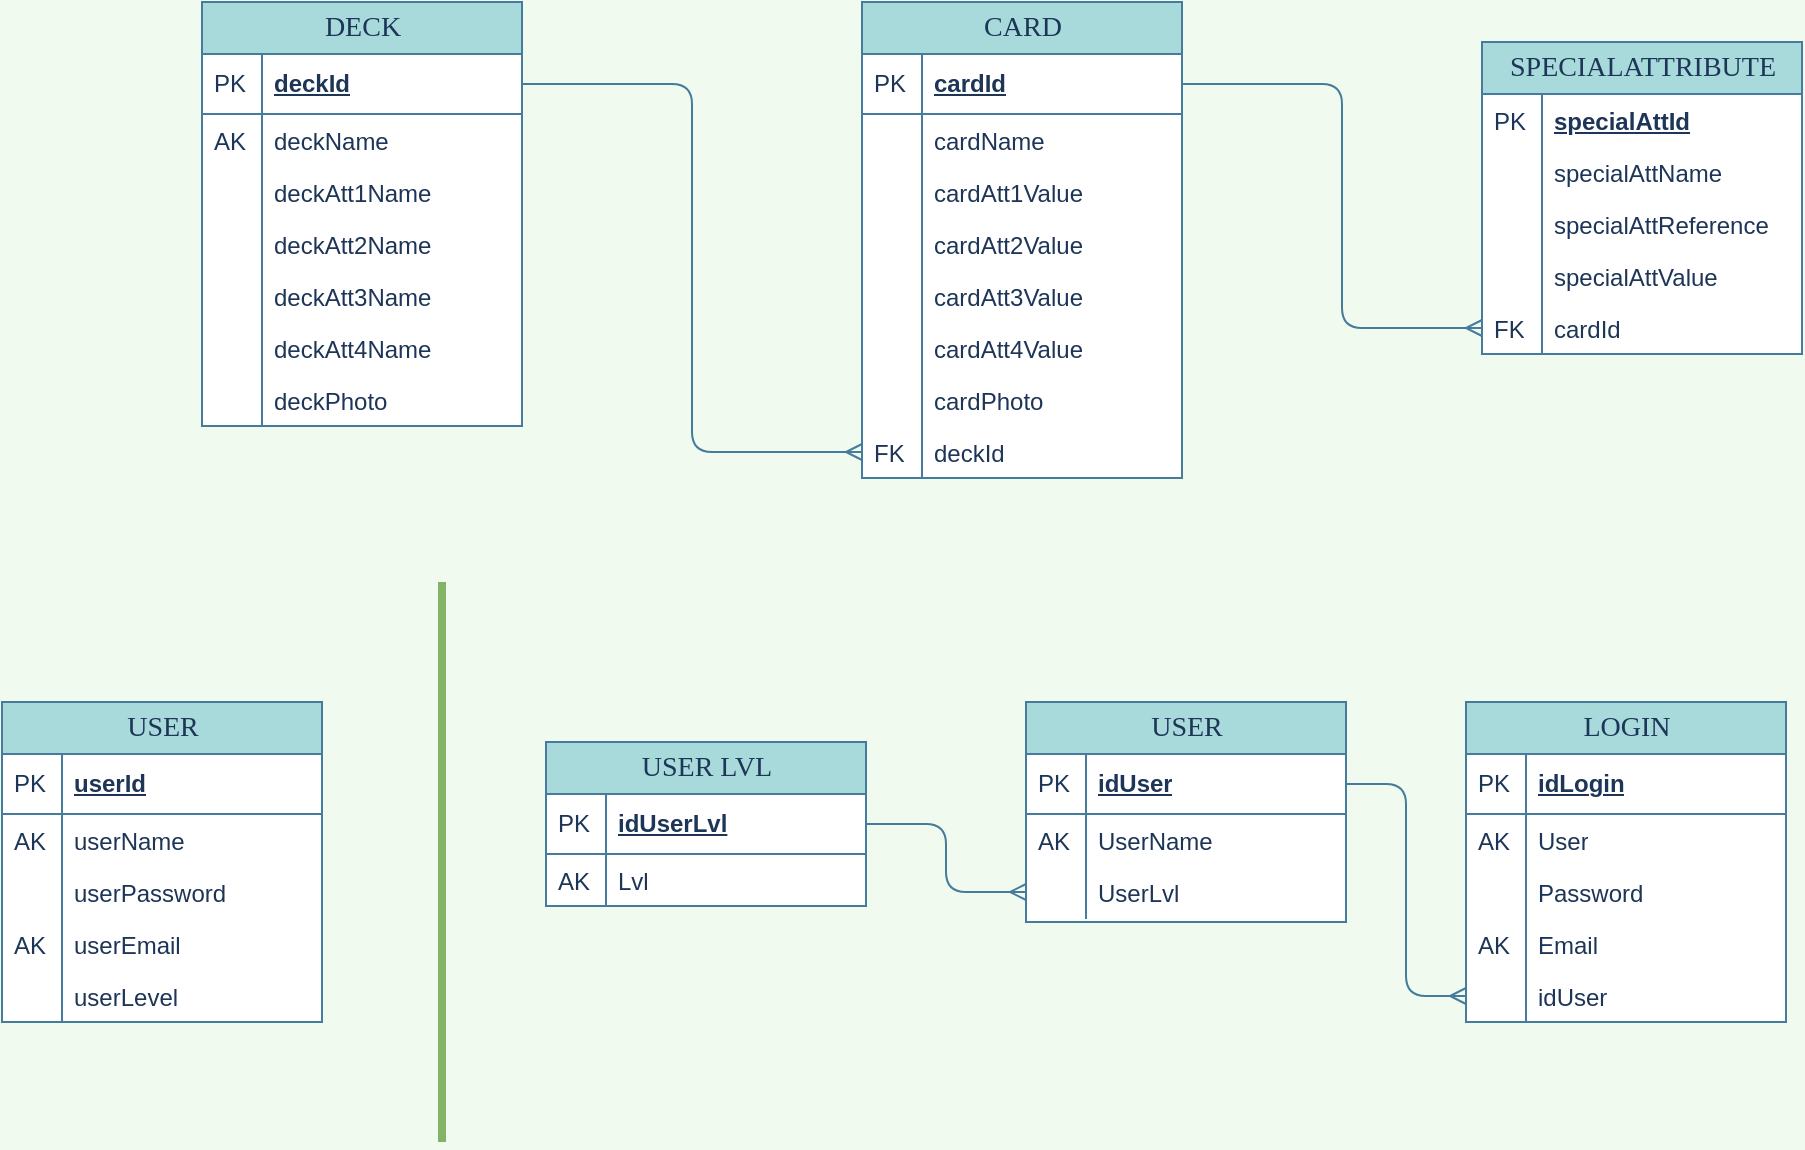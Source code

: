 <mxfile version="13.8.0" type="device"><diagram name="Page-1" id="e56a1550-8fbb-45ad-956c-1786394a9013"><mxGraphModel dx="868" dy="482" grid="1" gridSize="10" guides="1" tooltips="1" connect="1" arrows="1" fold="1" page="1" pageScale="1" pageWidth="1100" pageHeight="850" background="#F1FAEE" math="0" shadow="0"><root><mxCell id="0"/><mxCell id="1" parent="0"/><mxCell id="hLuIULmRU2_IyHZwbH_V-103" style="edgeStyle=orthogonalEdgeStyle;curved=0;rounded=1;sketch=0;orthogonalLoop=1;jettySize=auto;html=1;entryX=1;entryY=0.5;entryDx=0;entryDy=0;strokeColor=#457B9D;fillColor=#A8DADC;fontColor=#1D3557;endArrow=none;endFill=0;startArrow=ERmany;startFill=0;exitX=0;exitY=0.5;exitDx=0;exitDy=0;" parent="1" source="N1fdHlQTu78c_L8EYSiA-24" target="hLuIULmRU2_IyHZwbH_V-60" edge="1"><mxGeometry relative="1" as="geometry"><Array as="points"><mxPoint x="710" y="353"/><mxPoint x="710" y="231"/></Array><mxPoint x="730" y="350" as="sourcePoint"/></mxGeometry></mxCell><mxCell id="hLuIULmRU2_IyHZwbH_V-106" style="edgeStyle=orthogonalEdgeStyle;curved=0;rounded=1;sketch=0;orthogonalLoop=1;jettySize=auto;html=1;exitX=1;exitY=0.5;exitDx=0;exitDy=0;entryX=0;entryY=0.5;entryDx=0;entryDy=0;strokeColor=#457B9D;fillColor=#A8DADC;fontColor=#1D3557;endArrow=ERmany;endFill=0;" parent="1" source="hLuIULmRU2_IyHZwbH_V-30" target="N1fdHlQTu78c_L8EYSiA-22" edge="1"><mxGeometry relative="1" as="geometry"/></mxCell><mxCell id="hLuIULmRU2_IyHZwbH_V-29" value="DECK" style="swimlane;html=1;fontStyle=0;childLayout=stackLayout;horizontal=1;startSize=26;fillColor=#A8DADC;horizontalStack=0;resizeParent=1;resizeLast=0;collapsible=1;marginBottom=0;swimlaneFillColor=#ffffff;align=center;rounded=0;shadow=0;comic=0;labelBackgroundColor=none;strokeWidth=1;fontFamily=Verdana;fontSize=14;strokeColor=#457B9D;fontColor=#1D3557;" parent="1" vertex="1"><mxGeometry x="140" y="190" width="160" height="212" as="geometry"/></mxCell><mxCell id="hLuIULmRU2_IyHZwbH_V-30" value="deckId" style="shape=partialRectangle;top=0;left=0;right=0;bottom=1;html=1;align=left;verticalAlign=middle;fillColor=none;spacingLeft=34;spacingRight=4;whiteSpace=wrap;overflow=hidden;rotatable=0;points=[[0,0.5],[1,0.5]];portConstraint=eastwest;dropTarget=0;fontStyle=5;strokeColor=#457B9D;fontColor=#1D3557;" parent="hLuIULmRU2_IyHZwbH_V-29" vertex="1"><mxGeometry y="26" width="160" height="30" as="geometry"/></mxCell><mxCell id="hLuIULmRU2_IyHZwbH_V-31" value="PK" style="shape=partialRectangle;top=0;left=0;bottom=0;html=1;fillColor=none;align=left;verticalAlign=middle;spacingLeft=4;spacingRight=4;whiteSpace=wrap;overflow=hidden;rotatable=0;points=[];portConstraint=eastwest;part=1;strokeColor=#457B9D;fontColor=#1D3557;" parent="hLuIULmRU2_IyHZwbH_V-30" vertex="1" connectable="0"><mxGeometry width="30" height="30" as="geometry"/></mxCell><mxCell id="hLuIULmRU2_IyHZwbH_V-32" value="deckName" style="shape=partialRectangle;top=0;left=0;right=0;bottom=0;html=1;align=left;verticalAlign=top;fillColor=none;spacingLeft=34;spacingRight=4;whiteSpace=wrap;overflow=hidden;rotatable=0;points=[[0,0.5],[1,0.5]];portConstraint=eastwest;dropTarget=0;strokeColor=#457B9D;fontColor=#1D3557;" parent="hLuIULmRU2_IyHZwbH_V-29" vertex="1"><mxGeometry y="56" width="160" height="26" as="geometry"/></mxCell><mxCell id="hLuIULmRU2_IyHZwbH_V-33" value="AK" style="shape=partialRectangle;top=0;left=0;bottom=0;html=1;fillColor=none;align=left;verticalAlign=top;spacingLeft=4;spacingRight=4;whiteSpace=wrap;overflow=hidden;rotatable=0;points=[];portConstraint=eastwest;part=1;strokeColor=#457B9D;fontColor=#1D3557;" parent="hLuIULmRU2_IyHZwbH_V-32" vertex="1" connectable="0"><mxGeometry width="30" height="26" as="geometry"/></mxCell><mxCell id="hLuIULmRU2_IyHZwbH_V-51" value="deckAtt1Name" style="shape=partialRectangle;top=0;left=0;right=0;bottom=0;html=1;align=left;verticalAlign=top;fillColor=none;spacingLeft=34;spacingRight=4;whiteSpace=wrap;overflow=hidden;rotatable=0;points=[[0,0.5],[1,0.5]];portConstraint=eastwest;dropTarget=0;strokeColor=#457B9D;fontColor=#1D3557;" parent="hLuIULmRU2_IyHZwbH_V-29" vertex="1"><mxGeometry y="82" width="160" height="26" as="geometry"/></mxCell><mxCell id="hLuIULmRU2_IyHZwbH_V-52" value="" style="shape=partialRectangle;top=0;left=0;bottom=0;html=1;fillColor=none;align=left;verticalAlign=top;spacingLeft=4;spacingRight=4;whiteSpace=wrap;overflow=hidden;rotatable=0;points=[];portConstraint=eastwest;part=1;strokeColor=#457B9D;fontColor=#1D3557;" parent="hLuIULmRU2_IyHZwbH_V-51" vertex="1" connectable="0"><mxGeometry width="30" height="26" as="geometry"/></mxCell><mxCell id="hLuIULmRU2_IyHZwbH_V-53" value="deckAtt2Name" style="shape=partialRectangle;top=0;left=0;right=0;bottom=0;html=1;align=left;verticalAlign=top;fillColor=none;spacingLeft=34;spacingRight=4;whiteSpace=wrap;overflow=hidden;rotatable=0;points=[[0,0.5],[1,0.5]];portConstraint=eastwest;dropTarget=0;strokeColor=#457B9D;fontColor=#1D3557;" parent="hLuIULmRU2_IyHZwbH_V-29" vertex="1"><mxGeometry y="108" width="160" height="26" as="geometry"/></mxCell><mxCell id="hLuIULmRU2_IyHZwbH_V-54" value="" style="shape=partialRectangle;top=0;left=0;bottom=0;html=1;fillColor=none;align=left;verticalAlign=top;spacingLeft=4;spacingRight=4;whiteSpace=wrap;overflow=hidden;rotatable=0;points=[];portConstraint=eastwest;part=1;strokeColor=#457B9D;fontColor=#1D3557;" parent="hLuIULmRU2_IyHZwbH_V-53" vertex="1" connectable="0"><mxGeometry width="30" height="26" as="geometry"/></mxCell><mxCell id="hLuIULmRU2_IyHZwbH_V-55" value="deckAtt3Name" style="shape=partialRectangle;top=0;left=0;right=0;bottom=0;html=1;align=left;verticalAlign=top;fillColor=none;spacingLeft=34;spacingRight=4;whiteSpace=wrap;overflow=hidden;rotatable=0;points=[[0,0.5],[1,0.5]];portConstraint=eastwest;dropTarget=0;strokeColor=#457B9D;fontColor=#1D3557;" parent="hLuIULmRU2_IyHZwbH_V-29" vertex="1"><mxGeometry y="134" width="160" height="26" as="geometry"/></mxCell><mxCell id="hLuIULmRU2_IyHZwbH_V-56" value="" style="shape=partialRectangle;top=0;left=0;bottom=0;html=1;fillColor=none;align=left;verticalAlign=top;spacingLeft=4;spacingRight=4;whiteSpace=wrap;overflow=hidden;rotatable=0;points=[];portConstraint=eastwest;part=1;strokeColor=#457B9D;fontColor=#1D3557;" parent="hLuIULmRU2_IyHZwbH_V-55" vertex="1" connectable="0"><mxGeometry width="30" height="26" as="geometry"/></mxCell><mxCell id="hLuIULmRU2_IyHZwbH_V-57" value="deckAtt4Name" style="shape=partialRectangle;top=0;left=0;right=0;bottom=0;html=1;align=left;verticalAlign=top;fillColor=none;spacingLeft=34;spacingRight=4;whiteSpace=wrap;overflow=hidden;rotatable=0;points=[[0,0.5],[1,0.5]];portConstraint=eastwest;dropTarget=0;strokeColor=#457B9D;fontColor=#1D3557;" parent="hLuIULmRU2_IyHZwbH_V-29" vertex="1"><mxGeometry y="160" width="160" height="26" as="geometry"/></mxCell><mxCell id="hLuIULmRU2_IyHZwbH_V-58" value="" style="shape=partialRectangle;top=0;left=0;bottom=0;html=1;fillColor=none;align=left;verticalAlign=top;spacingLeft=4;spacingRight=4;whiteSpace=wrap;overflow=hidden;rotatable=0;points=[];portConstraint=eastwest;part=1;strokeColor=#457B9D;fontColor=#1D3557;" parent="hLuIULmRU2_IyHZwbH_V-57" vertex="1" connectable="0"><mxGeometry width="30" height="26" as="geometry"/></mxCell><mxCell id="N1fdHlQTu78c_L8EYSiA-20" value="deckPhoto" style="shape=partialRectangle;top=0;left=0;right=0;bottom=0;html=1;align=left;verticalAlign=top;fillColor=none;spacingLeft=34;spacingRight=4;whiteSpace=wrap;overflow=hidden;rotatable=0;points=[[0,0.5],[1,0.5]];portConstraint=eastwest;dropTarget=0;strokeColor=#457B9D;fontColor=#1D3557;" vertex="1" parent="hLuIULmRU2_IyHZwbH_V-29"><mxGeometry y="186" width="160" height="26" as="geometry"/></mxCell><mxCell id="N1fdHlQTu78c_L8EYSiA-21" value="" style="shape=partialRectangle;top=0;left=0;bottom=0;html=1;fillColor=none;align=left;verticalAlign=top;spacingLeft=4;spacingRight=4;whiteSpace=wrap;overflow=hidden;rotatable=0;points=[];portConstraint=eastwest;part=1;strokeColor=#457B9D;fontColor=#1D3557;" vertex="1" connectable="0" parent="N1fdHlQTu78c_L8EYSiA-20"><mxGeometry width="30" height="26" as="geometry"/></mxCell><mxCell id="hLuIULmRU2_IyHZwbH_V-59" value="CARD" style="swimlane;html=1;fontStyle=0;childLayout=stackLayout;horizontal=1;startSize=26;fillColor=#A8DADC;horizontalStack=0;resizeParent=1;resizeLast=0;collapsible=1;marginBottom=0;swimlaneFillColor=#ffffff;align=center;rounded=0;shadow=0;comic=0;labelBackgroundColor=none;strokeWidth=1;fontFamily=Verdana;fontSize=14;strokeColor=#457B9D;fontColor=#1D3557;" parent="1" vertex="1"><mxGeometry x="470" y="190" width="160" height="238" as="geometry"/></mxCell><mxCell id="hLuIULmRU2_IyHZwbH_V-60" value="cardId" style="shape=partialRectangle;top=0;left=0;right=0;bottom=1;html=1;align=left;verticalAlign=middle;fillColor=none;spacingLeft=34;spacingRight=4;whiteSpace=wrap;overflow=hidden;rotatable=0;points=[[0,0.5],[1,0.5]];portConstraint=eastwest;dropTarget=0;fontStyle=5;strokeColor=#457B9D;fontColor=#1D3557;" parent="hLuIULmRU2_IyHZwbH_V-59" vertex="1"><mxGeometry y="26" width="160" height="30" as="geometry"/></mxCell><mxCell id="hLuIULmRU2_IyHZwbH_V-61" value="PK" style="shape=partialRectangle;top=0;left=0;bottom=0;html=1;fillColor=none;align=left;verticalAlign=middle;spacingLeft=4;spacingRight=4;whiteSpace=wrap;overflow=hidden;rotatable=0;points=[];portConstraint=eastwest;part=1;strokeColor=#457B9D;fontColor=#1D3557;" parent="hLuIULmRU2_IyHZwbH_V-60" vertex="1" connectable="0"><mxGeometry width="30" height="30" as="geometry"/></mxCell><mxCell id="hLuIULmRU2_IyHZwbH_V-62" value="cardName" style="shape=partialRectangle;top=0;left=0;right=0;bottom=0;html=1;align=left;verticalAlign=top;fillColor=none;spacingLeft=34;spacingRight=4;whiteSpace=wrap;overflow=hidden;rotatable=0;points=[[0,0.5],[1,0.5]];portConstraint=eastwest;dropTarget=0;strokeColor=#457B9D;fontColor=#1D3557;" parent="hLuIULmRU2_IyHZwbH_V-59" vertex="1"><mxGeometry y="56" width="160" height="26" as="geometry"/></mxCell><mxCell id="hLuIULmRU2_IyHZwbH_V-63" value="" style="shape=partialRectangle;top=0;left=0;bottom=0;html=1;fillColor=none;align=left;verticalAlign=top;spacingLeft=4;spacingRight=4;whiteSpace=wrap;overflow=hidden;rotatable=0;points=[];portConstraint=eastwest;part=1;strokeColor=#457B9D;fontColor=#1D3557;" parent="hLuIULmRU2_IyHZwbH_V-62" vertex="1" connectable="0"><mxGeometry width="30" height="26" as="geometry"/></mxCell><mxCell id="hLuIULmRU2_IyHZwbH_V-64" value="cardAtt1Value" style="shape=partialRectangle;top=0;left=0;right=0;bottom=0;html=1;align=left;verticalAlign=top;fillColor=none;spacingLeft=34;spacingRight=4;whiteSpace=wrap;overflow=hidden;rotatable=0;points=[[0,0.5],[1,0.5]];portConstraint=eastwest;dropTarget=0;strokeColor=#457B9D;fontColor=#1D3557;" parent="hLuIULmRU2_IyHZwbH_V-59" vertex="1"><mxGeometry y="82" width="160" height="26" as="geometry"/></mxCell><mxCell id="hLuIULmRU2_IyHZwbH_V-65" value="" style="shape=partialRectangle;top=0;left=0;bottom=0;html=1;fillColor=none;align=left;verticalAlign=top;spacingLeft=4;spacingRight=4;whiteSpace=wrap;overflow=hidden;rotatable=0;points=[];portConstraint=eastwest;part=1;strokeColor=#457B9D;fontColor=#1D3557;" parent="hLuIULmRU2_IyHZwbH_V-64" vertex="1" connectable="0"><mxGeometry width="30" height="26" as="geometry"/></mxCell><mxCell id="hLuIULmRU2_IyHZwbH_V-66" value="cardAtt2Value" style="shape=partialRectangle;top=0;left=0;right=0;bottom=0;html=1;align=left;verticalAlign=top;fillColor=none;spacingLeft=34;spacingRight=4;whiteSpace=wrap;overflow=hidden;rotatable=0;points=[[0,0.5],[1,0.5]];portConstraint=eastwest;dropTarget=0;strokeColor=#457B9D;fontColor=#1D3557;" parent="hLuIULmRU2_IyHZwbH_V-59" vertex="1"><mxGeometry y="108" width="160" height="26" as="geometry"/></mxCell><mxCell id="hLuIULmRU2_IyHZwbH_V-67" value="" style="shape=partialRectangle;top=0;left=0;bottom=0;html=1;fillColor=none;align=left;verticalAlign=top;spacingLeft=4;spacingRight=4;whiteSpace=wrap;overflow=hidden;rotatable=0;points=[];portConstraint=eastwest;part=1;strokeColor=#457B9D;fontColor=#1D3557;" parent="hLuIULmRU2_IyHZwbH_V-66" vertex="1" connectable="0"><mxGeometry width="30" height="26" as="geometry"/></mxCell><mxCell id="hLuIULmRU2_IyHZwbH_V-68" value="cardAtt3Value" style="shape=partialRectangle;top=0;left=0;right=0;bottom=0;html=1;align=left;verticalAlign=top;fillColor=none;spacingLeft=34;spacingRight=4;whiteSpace=wrap;overflow=hidden;rotatable=0;points=[[0,0.5],[1,0.5]];portConstraint=eastwest;dropTarget=0;strokeColor=#457B9D;fontColor=#1D3557;" parent="hLuIULmRU2_IyHZwbH_V-59" vertex="1"><mxGeometry y="134" width="160" height="26" as="geometry"/></mxCell><mxCell id="hLuIULmRU2_IyHZwbH_V-69" value="" style="shape=partialRectangle;top=0;left=0;bottom=0;html=1;fillColor=none;align=left;verticalAlign=top;spacingLeft=4;spacingRight=4;whiteSpace=wrap;overflow=hidden;rotatable=0;points=[];portConstraint=eastwest;part=1;strokeColor=#457B9D;fontColor=#1D3557;" parent="hLuIULmRU2_IyHZwbH_V-68" vertex="1" connectable="0"><mxGeometry width="30" height="26" as="geometry"/></mxCell><mxCell id="hLuIULmRU2_IyHZwbH_V-70" value="cardAtt4Value" style="shape=partialRectangle;top=0;left=0;right=0;bottom=0;html=1;align=left;verticalAlign=top;fillColor=none;spacingLeft=34;spacingRight=4;whiteSpace=wrap;overflow=hidden;rotatable=0;points=[[0,0.5],[1,0.5]];portConstraint=eastwest;dropTarget=0;strokeColor=#457B9D;fontColor=#1D3557;" parent="hLuIULmRU2_IyHZwbH_V-59" vertex="1"><mxGeometry y="160" width="160" height="26" as="geometry"/></mxCell><mxCell id="hLuIULmRU2_IyHZwbH_V-71" value="" style="shape=partialRectangle;top=0;left=0;bottom=0;html=1;fillColor=none;align=left;verticalAlign=top;spacingLeft=4;spacingRight=4;whiteSpace=wrap;overflow=hidden;rotatable=0;points=[];portConstraint=eastwest;part=1;strokeColor=#457B9D;fontColor=#1D3557;" parent="hLuIULmRU2_IyHZwbH_V-70" vertex="1" connectable="0"><mxGeometry width="30" height="26" as="geometry"/></mxCell><mxCell id="hLuIULmRU2_IyHZwbH_V-104" value="cardPhoto" style="shape=partialRectangle;top=0;left=0;right=0;bottom=0;html=1;align=left;verticalAlign=top;fillColor=none;spacingLeft=34;spacingRight=4;whiteSpace=wrap;overflow=hidden;rotatable=0;points=[[0,0.5],[1,0.5]];portConstraint=eastwest;dropTarget=0;strokeColor=#457B9D;fontColor=#1D3557;" parent="hLuIULmRU2_IyHZwbH_V-59" vertex="1"><mxGeometry y="186" width="160" height="26" as="geometry"/></mxCell><mxCell id="hLuIULmRU2_IyHZwbH_V-105" value="" style="shape=partialRectangle;top=0;left=0;bottom=0;html=1;fillColor=none;align=left;verticalAlign=top;spacingLeft=4;spacingRight=4;whiteSpace=wrap;overflow=hidden;rotatable=0;points=[];portConstraint=eastwest;part=1;strokeColor=#457B9D;fontColor=#1D3557;" parent="hLuIULmRU2_IyHZwbH_V-104" vertex="1" connectable="0"><mxGeometry width="30" height="26" as="geometry"/></mxCell><mxCell id="N1fdHlQTu78c_L8EYSiA-22" value="deckId" style="shape=partialRectangle;top=0;left=0;right=0;bottom=0;html=1;align=left;verticalAlign=top;fillColor=none;spacingLeft=34;spacingRight=4;whiteSpace=wrap;overflow=hidden;rotatable=0;points=[[0,0.5],[1,0.5]];portConstraint=eastwest;dropTarget=0;strokeColor=#457B9D;fontColor=#1D3557;" vertex="1" parent="hLuIULmRU2_IyHZwbH_V-59"><mxGeometry y="212" width="160" height="26" as="geometry"/></mxCell><mxCell id="N1fdHlQTu78c_L8EYSiA-23" value="&lt;span&gt;FK&lt;/span&gt;" style="shape=partialRectangle;top=0;left=0;bottom=0;html=1;fillColor=none;align=left;verticalAlign=top;spacingLeft=4;spacingRight=4;whiteSpace=wrap;overflow=hidden;rotatable=0;points=[];portConstraint=eastwest;part=1;strokeColor=#457B9D;fontColor=#1D3557;" vertex="1" connectable="0" parent="N1fdHlQTu78c_L8EYSiA-22"><mxGeometry width="30" height="26" as="geometry"/></mxCell><mxCell id="hLuIULmRU2_IyHZwbH_V-131" style="edgeStyle=orthogonalEdgeStyle;curved=0;rounded=1;sketch=0;orthogonalLoop=1;jettySize=auto;html=1;entryX=0;entryY=0.5;entryDx=0;entryDy=0;endArrow=ERmany;endFill=0;strokeColor=#457B9D;fillColor=#A8DADC;fontColor=#1D3557;" parent="1" source="hLuIULmRU2_IyHZwbH_V-121" target="hLuIULmRU2_IyHZwbH_V-25" edge="1"><mxGeometry relative="1" as="geometry"/></mxCell><mxCell id="hLuIULmRU2_IyHZwbH_V-143" style="edgeStyle=orthogonalEdgeStyle;curved=0;rounded=1;sketch=0;orthogonalLoop=1;jettySize=auto;html=1;exitX=1;exitY=0.5;exitDx=0;exitDy=0;endArrow=ERmany;endFill=0;strokeColor=#457B9D;fillColor=#A8DADC;fontColor=#1D3557;" parent="1" source="2e49270ec7c68f3f-81" target="hLuIULmRU2_IyHZwbH_V-141" edge="1"><mxGeometry relative="1" as="geometry"/></mxCell><mxCell id="hLuIULmRU2_IyHZwbH_V-109" value="USER" style="swimlane;html=1;fontStyle=0;childLayout=stackLayout;horizontal=1;startSize=26;fillColor=#A8DADC;horizontalStack=0;resizeParent=1;resizeLast=0;collapsible=1;marginBottom=0;swimlaneFillColor=#ffffff;align=center;rounded=0;shadow=0;comic=0;labelBackgroundColor=none;strokeWidth=1;fontFamily=Verdana;fontSize=14;strokeColor=#457B9D;fontColor=#1D3557;" parent="1" vertex="1"><mxGeometry x="40" y="540" width="160" height="160" as="geometry"/></mxCell><mxCell id="hLuIULmRU2_IyHZwbH_V-110" value="userId" style="shape=partialRectangle;top=0;left=0;right=0;bottom=1;html=1;align=left;verticalAlign=middle;fillColor=none;spacingLeft=34;spacingRight=4;whiteSpace=wrap;overflow=hidden;rotatable=0;points=[[0,0.5],[1,0.5]];portConstraint=eastwest;dropTarget=0;fontStyle=5;strokeColor=#457B9D;fontColor=#1D3557;" parent="hLuIULmRU2_IyHZwbH_V-109" vertex="1"><mxGeometry y="26" width="160" height="30" as="geometry"/></mxCell><mxCell id="hLuIULmRU2_IyHZwbH_V-111" value="PK" style="shape=partialRectangle;top=0;left=0;bottom=0;html=1;fillColor=none;align=left;verticalAlign=middle;spacingLeft=4;spacingRight=4;whiteSpace=wrap;overflow=hidden;rotatable=0;points=[];portConstraint=eastwest;part=1;strokeColor=#457B9D;fontColor=#1D3557;" parent="hLuIULmRU2_IyHZwbH_V-110" vertex="1" connectable="0"><mxGeometry width="30" height="30" as="geometry"/></mxCell><mxCell id="hLuIULmRU2_IyHZwbH_V-112" value="userName" style="shape=partialRectangle;top=0;left=0;right=0;bottom=0;html=1;align=left;verticalAlign=top;fillColor=none;spacingLeft=34;spacingRight=4;whiteSpace=wrap;overflow=hidden;rotatable=0;points=[[0,0.5],[1,0.5]];portConstraint=eastwest;dropTarget=0;strokeColor=#457B9D;fontColor=#1D3557;" parent="hLuIULmRU2_IyHZwbH_V-109" vertex="1"><mxGeometry y="56" width="160" height="26" as="geometry"/></mxCell><mxCell id="hLuIULmRU2_IyHZwbH_V-113" value="AK" style="shape=partialRectangle;top=0;left=0;bottom=0;html=1;fillColor=none;align=left;verticalAlign=top;spacingLeft=4;spacingRight=4;whiteSpace=wrap;overflow=hidden;rotatable=0;points=[];portConstraint=eastwest;part=1;strokeColor=#457B9D;fontColor=#1D3557;" parent="hLuIULmRU2_IyHZwbH_V-112" vertex="1" connectable="0"><mxGeometry width="30" height="26" as="geometry"/></mxCell><mxCell id="hLuIULmRU2_IyHZwbH_V-114" value="userPassword" style="shape=partialRectangle;top=0;left=0;right=0;bottom=0;html=1;align=left;verticalAlign=top;fillColor=none;spacingLeft=34;spacingRight=4;whiteSpace=wrap;overflow=hidden;rotatable=0;points=[[0,0.5],[1,0.5]];portConstraint=eastwest;dropTarget=0;strokeColor=#457B9D;fontColor=#1D3557;" parent="hLuIULmRU2_IyHZwbH_V-109" vertex="1"><mxGeometry y="82" width="160" height="26" as="geometry"/></mxCell><mxCell id="hLuIULmRU2_IyHZwbH_V-115" value="" style="shape=partialRectangle;top=0;left=0;bottom=0;html=1;fillColor=none;align=left;verticalAlign=top;spacingLeft=4;spacingRight=4;whiteSpace=wrap;overflow=hidden;rotatable=0;points=[];portConstraint=eastwest;part=1;strokeColor=#457B9D;fontColor=#1D3557;" parent="hLuIULmRU2_IyHZwbH_V-114" vertex="1" connectable="0"><mxGeometry width="30" height="26" as="geometry"/></mxCell><mxCell id="hLuIULmRU2_IyHZwbH_V-116" value="userEmail" style="shape=partialRectangle;top=0;left=0;right=0;bottom=0;html=1;align=left;verticalAlign=top;fillColor=none;spacingLeft=34;spacingRight=4;whiteSpace=wrap;overflow=hidden;rotatable=0;points=[[0,0.5],[1,0.5]];portConstraint=eastwest;dropTarget=0;strokeColor=#457B9D;fontColor=#1D3557;" parent="hLuIULmRU2_IyHZwbH_V-109" vertex="1"><mxGeometry y="108" width="160" height="26" as="geometry"/></mxCell><mxCell id="hLuIULmRU2_IyHZwbH_V-117" value="AK" style="shape=partialRectangle;top=0;left=0;bottom=0;html=1;fillColor=none;align=left;verticalAlign=top;spacingLeft=4;spacingRight=4;whiteSpace=wrap;overflow=hidden;rotatable=0;points=[];portConstraint=eastwest;part=1;strokeColor=#457B9D;fontColor=#1D3557;" parent="hLuIULmRU2_IyHZwbH_V-116" vertex="1" connectable="0"><mxGeometry width="30" height="26" as="geometry"/></mxCell><mxCell id="hLuIULmRU2_IyHZwbH_V-118" value="userLevel&amp;nbsp;" style="shape=partialRectangle;top=0;left=0;right=0;bottom=0;html=1;align=left;verticalAlign=top;fillColor=none;spacingLeft=34;spacingRight=4;whiteSpace=wrap;overflow=hidden;rotatable=0;points=[[0,0.5],[1,0.5]];portConstraint=eastwest;dropTarget=0;strokeColor=#457B9D;fontColor=#1D3557;" parent="hLuIULmRU2_IyHZwbH_V-109" vertex="1"><mxGeometry y="134" width="160" height="26" as="geometry"/></mxCell><mxCell id="hLuIULmRU2_IyHZwbH_V-119" value="" style="shape=partialRectangle;top=0;left=0;bottom=0;html=1;fillColor=none;align=left;verticalAlign=top;spacingLeft=4;spacingRight=4;whiteSpace=wrap;overflow=hidden;rotatable=0;points=[];portConstraint=eastwest;part=1;strokeColor=#457B9D;fontColor=#1D3557;" parent="hLuIULmRU2_IyHZwbH_V-118" vertex="1" connectable="0"><mxGeometry width="30" height="26" as="geometry"/></mxCell><mxCell id="hLuIULmRU2_IyHZwbH_V-120" value="USER LVL" style="swimlane;html=1;fontStyle=0;childLayout=stackLayout;horizontal=1;startSize=26;fillColor=#A8DADC;horizontalStack=0;resizeParent=1;resizeLast=0;collapsible=1;marginBottom=0;swimlaneFillColor=#ffffff;align=center;rounded=0;shadow=0;comic=0;labelBackgroundColor=none;strokeWidth=1;fontFamily=Verdana;fontSize=14;strokeColor=#457B9D;fontColor=#1D3557;" parent="1" vertex="1"><mxGeometry x="312" y="560" width="160" height="82" as="geometry"/></mxCell><mxCell id="hLuIULmRU2_IyHZwbH_V-121" value="idUserLvl" style="shape=partialRectangle;top=0;left=0;right=0;bottom=1;html=1;align=left;verticalAlign=middle;fillColor=none;spacingLeft=34;spacingRight=4;whiteSpace=wrap;overflow=hidden;rotatable=0;points=[[0,0.5],[1,0.5]];portConstraint=eastwest;dropTarget=0;fontStyle=5;strokeColor=#457B9D;fontColor=#1D3557;" parent="hLuIULmRU2_IyHZwbH_V-120" vertex="1"><mxGeometry y="26" width="160" height="30" as="geometry"/></mxCell><mxCell id="hLuIULmRU2_IyHZwbH_V-122" value="PK" style="shape=partialRectangle;top=0;left=0;bottom=0;html=1;fillColor=none;align=left;verticalAlign=middle;spacingLeft=4;spacingRight=4;whiteSpace=wrap;overflow=hidden;rotatable=0;points=[];portConstraint=eastwest;part=1;strokeColor=#457B9D;fontColor=#1D3557;" parent="hLuIULmRU2_IyHZwbH_V-121" vertex="1" connectable="0"><mxGeometry width="30" height="30" as="geometry"/></mxCell><mxCell id="hLuIULmRU2_IyHZwbH_V-123" value="Lvl" style="shape=partialRectangle;top=0;left=0;right=0;bottom=0;html=1;align=left;verticalAlign=top;fillColor=none;spacingLeft=34;spacingRight=4;whiteSpace=wrap;overflow=hidden;rotatable=0;points=[[0,0.5],[1,0.5]];portConstraint=eastwest;dropTarget=0;strokeColor=#457B9D;fontColor=#1D3557;" parent="hLuIULmRU2_IyHZwbH_V-120" vertex="1"><mxGeometry y="56" width="160" height="26" as="geometry"/></mxCell><mxCell id="hLuIULmRU2_IyHZwbH_V-124" value="AK" style="shape=partialRectangle;top=0;left=0;bottom=0;html=1;fillColor=none;align=left;verticalAlign=top;spacingLeft=4;spacingRight=4;whiteSpace=wrap;overflow=hidden;rotatable=0;points=[];portConstraint=eastwest;part=1;strokeColor=#457B9D;fontColor=#1D3557;" parent="hLuIULmRU2_IyHZwbH_V-123" vertex="1" connectable="0"><mxGeometry width="30" height="26" as="geometry"/></mxCell><mxCell id="hLuIULmRU2_IyHZwbH_V-132" value="LOGIN" style="swimlane;html=1;fontStyle=0;childLayout=stackLayout;horizontal=1;startSize=26;fillColor=#A8DADC;horizontalStack=0;resizeParent=1;resizeLast=0;collapsible=1;marginBottom=0;swimlaneFillColor=#ffffff;align=center;rounded=0;shadow=0;comic=0;labelBackgroundColor=none;strokeWidth=1;fontFamily=Verdana;fontSize=14;strokeColor=#457B9D;fontColor=#1D3557;" parent="1" vertex="1"><mxGeometry x="772" y="540" width="160" height="160" as="geometry"/></mxCell><mxCell id="hLuIULmRU2_IyHZwbH_V-133" value="idLogin" style="shape=partialRectangle;top=0;left=0;right=0;bottom=1;html=1;align=left;verticalAlign=middle;fillColor=none;spacingLeft=34;spacingRight=4;whiteSpace=wrap;overflow=hidden;rotatable=0;points=[[0,0.5],[1,0.5]];portConstraint=eastwest;dropTarget=0;fontStyle=5;strokeColor=#457B9D;fontColor=#1D3557;" parent="hLuIULmRU2_IyHZwbH_V-132" vertex="1"><mxGeometry y="26" width="160" height="30" as="geometry"/></mxCell><mxCell id="hLuIULmRU2_IyHZwbH_V-134" value="PK" style="shape=partialRectangle;top=0;left=0;bottom=0;html=1;fillColor=none;align=left;verticalAlign=middle;spacingLeft=4;spacingRight=4;whiteSpace=wrap;overflow=hidden;rotatable=0;points=[];portConstraint=eastwest;part=1;strokeColor=#457B9D;fontColor=#1D3557;" parent="hLuIULmRU2_IyHZwbH_V-133" vertex="1" connectable="0"><mxGeometry width="30" height="30" as="geometry"/></mxCell><mxCell id="hLuIULmRU2_IyHZwbH_V-135" value="User" style="shape=partialRectangle;top=0;left=0;right=0;bottom=0;html=1;align=left;verticalAlign=top;fillColor=none;spacingLeft=34;spacingRight=4;whiteSpace=wrap;overflow=hidden;rotatable=0;points=[[0,0.5],[1,0.5]];portConstraint=eastwest;dropTarget=0;strokeColor=#457B9D;fontColor=#1D3557;" parent="hLuIULmRU2_IyHZwbH_V-132" vertex="1"><mxGeometry y="56" width="160" height="26" as="geometry"/></mxCell><mxCell id="hLuIULmRU2_IyHZwbH_V-136" value="AK" style="shape=partialRectangle;top=0;left=0;bottom=0;html=1;fillColor=none;align=left;verticalAlign=top;spacingLeft=4;spacingRight=4;whiteSpace=wrap;overflow=hidden;rotatable=0;points=[];portConstraint=eastwest;part=1;strokeColor=#457B9D;fontColor=#1D3557;" parent="hLuIULmRU2_IyHZwbH_V-135" vertex="1" connectable="0"><mxGeometry width="30" height="26" as="geometry"/></mxCell><mxCell id="hLuIULmRU2_IyHZwbH_V-137" value="Password" style="shape=partialRectangle;top=0;left=0;right=0;bottom=0;html=1;align=left;verticalAlign=top;fillColor=none;spacingLeft=34;spacingRight=4;whiteSpace=wrap;overflow=hidden;rotatable=0;points=[[0,0.5],[1,0.5]];portConstraint=eastwest;dropTarget=0;strokeColor=#457B9D;fontColor=#1D3557;" parent="hLuIULmRU2_IyHZwbH_V-132" vertex="1"><mxGeometry y="82" width="160" height="26" as="geometry"/></mxCell><mxCell id="hLuIULmRU2_IyHZwbH_V-138" value="" style="shape=partialRectangle;top=0;left=0;bottom=0;html=1;fillColor=none;align=left;verticalAlign=top;spacingLeft=4;spacingRight=4;whiteSpace=wrap;overflow=hidden;rotatable=0;points=[];portConstraint=eastwest;part=1;strokeColor=#457B9D;fontColor=#1D3557;" parent="hLuIULmRU2_IyHZwbH_V-137" vertex="1" connectable="0"><mxGeometry width="30" height="26" as="geometry"/></mxCell><mxCell id="hLuIULmRU2_IyHZwbH_V-139" value="Email" style="shape=partialRectangle;top=0;left=0;right=0;bottom=0;html=1;align=left;verticalAlign=top;fillColor=none;spacingLeft=34;spacingRight=4;whiteSpace=wrap;overflow=hidden;rotatable=0;points=[[0,0.5],[1,0.5]];portConstraint=eastwest;dropTarget=0;strokeColor=#457B9D;fontColor=#1D3557;" parent="hLuIULmRU2_IyHZwbH_V-132" vertex="1"><mxGeometry y="108" width="160" height="26" as="geometry"/></mxCell><mxCell id="hLuIULmRU2_IyHZwbH_V-140" value="AK" style="shape=partialRectangle;top=0;left=0;bottom=0;html=1;fillColor=none;align=left;verticalAlign=top;spacingLeft=4;spacingRight=4;whiteSpace=wrap;overflow=hidden;rotatable=0;points=[];portConstraint=eastwest;part=1;strokeColor=#457B9D;fontColor=#1D3557;" parent="hLuIULmRU2_IyHZwbH_V-139" vertex="1" connectable="0"><mxGeometry width="30" height="26" as="geometry"/></mxCell><mxCell id="hLuIULmRU2_IyHZwbH_V-141" value="idUser" style="shape=partialRectangle;top=0;left=0;right=0;bottom=0;html=1;align=left;verticalAlign=top;fillColor=none;spacingLeft=34;spacingRight=4;whiteSpace=wrap;overflow=hidden;rotatable=0;points=[[0,0.5],[1,0.5]];portConstraint=eastwest;dropTarget=0;strokeColor=#457B9D;fontColor=#1D3557;" parent="hLuIULmRU2_IyHZwbH_V-132" vertex="1"><mxGeometry y="134" width="160" height="26" as="geometry"/></mxCell><mxCell id="hLuIULmRU2_IyHZwbH_V-142" value="" style="shape=partialRectangle;top=0;left=0;bottom=0;html=1;fillColor=none;align=left;verticalAlign=top;spacingLeft=4;spacingRight=4;whiteSpace=wrap;overflow=hidden;rotatable=0;points=[];portConstraint=eastwest;part=1;strokeColor=#457B9D;fontColor=#1D3557;" parent="hLuIULmRU2_IyHZwbH_V-141" vertex="1" connectable="0"><mxGeometry width="30" height="26" as="geometry"/></mxCell><mxCell id="2e49270ec7c68f3f-80" value="USER" style="swimlane;html=1;fontStyle=0;childLayout=stackLayout;horizontal=1;startSize=26;fillColor=#A8DADC;horizontalStack=0;resizeParent=1;resizeLast=0;collapsible=1;marginBottom=0;swimlaneFillColor=#ffffff;align=center;rounded=0;shadow=0;comic=0;labelBackgroundColor=none;strokeWidth=1;fontFamily=Verdana;fontSize=14;strokeColor=#457B9D;fontColor=#1D3557;" parent="1" vertex="1"><mxGeometry x="552" y="540" width="160" height="110" as="geometry"/></mxCell><mxCell id="2e49270ec7c68f3f-81" value="idUser" style="shape=partialRectangle;top=0;left=0;right=0;bottom=1;html=1;align=left;verticalAlign=middle;fillColor=none;spacingLeft=34;spacingRight=4;whiteSpace=wrap;overflow=hidden;rotatable=0;points=[[0,0.5],[1,0.5]];portConstraint=eastwest;dropTarget=0;fontStyle=5;strokeColor=#457B9D;fontColor=#1D3557;" parent="2e49270ec7c68f3f-80" vertex="1"><mxGeometry y="26" width="160" height="30" as="geometry"/></mxCell><mxCell id="2e49270ec7c68f3f-82" value="PK" style="shape=partialRectangle;top=0;left=0;bottom=0;html=1;fillColor=none;align=left;verticalAlign=middle;spacingLeft=4;spacingRight=4;whiteSpace=wrap;overflow=hidden;rotatable=0;points=[];portConstraint=eastwest;part=1;strokeColor=#457B9D;fontColor=#1D3557;" parent="2e49270ec7c68f3f-81" vertex="1" connectable="0"><mxGeometry width="30" height="30" as="geometry"/></mxCell><mxCell id="2e49270ec7c68f3f-83" value="UserName" style="shape=partialRectangle;top=0;left=0;right=0;bottom=0;html=1;align=left;verticalAlign=top;fillColor=none;spacingLeft=34;spacingRight=4;whiteSpace=wrap;overflow=hidden;rotatable=0;points=[[0,0.5],[1,0.5]];portConstraint=eastwest;dropTarget=0;strokeColor=#457B9D;fontColor=#1D3557;" parent="2e49270ec7c68f3f-80" vertex="1"><mxGeometry y="56" width="160" height="26" as="geometry"/></mxCell><mxCell id="2e49270ec7c68f3f-84" value="AK" style="shape=partialRectangle;top=0;left=0;bottom=0;html=1;fillColor=none;align=left;verticalAlign=top;spacingLeft=4;spacingRight=4;whiteSpace=wrap;overflow=hidden;rotatable=0;points=[];portConstraint=eastwest;part=1;strokeColor=#457B9D;fontColor=#1D3557;" parent="2e49270ec7c68f3f-83" vertex="1" connectable="0"><mxGeometry width="30" height="26" as="geometry"/></mxCell><mxCell id="hLuIULmRU2_IyHZwbH_V-25" value="UserLvl" style="shape=partialRectangle;top=0;left=0;right=0;bottom=0;html=1;align=left;verticalAlign=top;fillColor=none;spacingLeft=34;spacingRight=4;whiteSpace=wrap;overflow=hidden;rotatable=0;points=[[0,0.5],[1,0.5]];portConstraint=eastwest;dropTarget=0;strokeColor=#457B9D;fontColor=#1D3557;" parent="2e49270ec7c68f3f-80" vertex="1"><mxGeometry y="82" width="160" height="26" as="geometry"/></mxCell><mxCell id="hLuIULmRU2_IyHZwbH_V-26" value="" style="shape=partialRectangle;top=0;left=0;bottom=0;html=1;fillColor=none;align=left;verticalAlign=top;spacingLeft=4;spacingRight=4;whiteSpace=wrap;overflow=hidden;rotatable=0;points=[];portConstraint=eastwest;part=1;strokeColor=#457B9D;fontColor=#1D3557;" parent="hLuIULmRU2_IyHZwbH_V-25" vertex="1" connectable="0"><mxGeometry width="30" height="26" as="geometry"/></mxCell><mxCell id="JRSUPSNq_5hrT1SSJeGr-1" value="" style="endArrow=none;html=1;strokeWidth=4;fillColor=#d5e8d4;strokeColor=#82b366;" parent="1" edge="1"><mxGeometry width="50" height="50" relative="1" as="geometry"><mxPoint x="260" y="760" as="sourcePoint"/><mxPoint x="260" y="480" as="targetPoint"/></mxGeometry></mxCell><mxCell id="hLuIULmRU2_IyHZwbH_V-74" value="SPECIALATTRIBUTE" style="swimlane;html=1;fontStyle=0;childLayout=stackLayout;horizontal=1;startSize=26;fillColor=#A8DADC;horizontalStack=0;resizeParent=1;resizeLast=0;collapsible=1;marginBottom=0;swimlaneFillColor=#ffffff;align=center;rounded=0;shadow=0;comic=0;labelBackgroundColor=none;strokeWidth=1;fontFamily=Verdana;fontSize=14;strokeColor=#457B9D;fontColor=#1D3557;" parent="1" vertex="1"><mxGeometry x="780" y="210" width="160" height="156" as="geometry"/></mxCell><mxCell id="hLuIULmRU2_IyHZwbH_V-77" value="specialAttId" style="shape=partialRectangle;top=0;left=0;right=0;bottom=0;html=1;align=left;verticalAlign=top;spacingLeft=34;spacingRight=4;whiteSpace=wrap;overflow=hidden;rotatable=0;points=[[0,0.5],[1,0.5]];portConstraint=eastwest;dropTarget=0;perimeterSpacing=0;fillColor=none;fontStyle=5;strokeColor=#457B9D;fontColor=#1D3557;" parent="hLuIULmRU2_IyHZwbH_V-74" vertex="1"><mxGeometry y="26" width="160" height="26" as="geometry"/></mxCell><mxCell id="hLuIULmRU2_IyHZwbH_V-78" value="PK" style="shape=partialRectangle;top=0;left=0;bottom=0;html=1;fillColor=none;align=left;verticalAlign=top;spacingLeft=4;spacingRight=4;whiteSpace=wrap;overflow=hidden;rotatable=0;points=[];portConstraint=eastwest;part=1;strokeColor=#457B9D;fontColor=#1D3557;" parent="hLuIULmRU2_IyHZwbH_V-77" vertex="1" connectable="0"><mxGeometry width="30" height="26" as="geometry"/></mxCell><mxCell id="hLuIULmRU2_IyHZwbH_V-79" value="specialAttName" style="shape=partialRectangle;top=0;left=0;right=0;bottom=0;html=1;align=left;verticalAlign=top;fillColor=none;spacingLeft=34;spacingRight=4;whiteSpace=wrap;overflow=hidden;rotatable=0;points=[[0,0.5],[1,0.5]];portConstraint=eastwest;dropTarget=0;perimeterSpacing=0;strokeColor=#457B9D;fontColor=#1D3557;" parent="hLuIULmRU2_IyHZwbH_V-74" vertex="1"><mxGeometry y="52" width="160" height="26" as="geometry"/></mxCell><mxCell id="hLuIULmRU2_IyHZwbH_V-80" value="" style="shape=partialRectangle;top=0;left=0;bottom=0;html=1;fillColor=none;align=left;verticalAlign=top;spacingLeft=4;spacingRight=4;whiteSpace=wrap;overflow=hidden;rotatable=0;points=[];portConstraint=eastwest;part=1;strokeColor=#457B9D;fontColor=#1D3557;" parent="hLuIULmRU2_IyHZwbH_V-79" vertex="1" connectable="0"><mxGeometry width="30" height="26" as="geometry"/></mxCell><mxCell id="hLuIULmRU2_IyHZwbH_V-92" value="specialAttReference" style="shape=partialRectangle;top=0;left=0;right=0;bottom=0;html=1;align=left;verticalAlign=top;fillColor=none;spacingLeft=34;spacingRight=4;whiteSpace=wrap;overflow=hidden;rotatable=0;points=[[0,0.5],[1,0.5]];portConstraint=eastwest;dropTarget=0;strokeColor=#457B9D;fontColor=#1D3557;" parent="hLuIULmRU2_IyHZwbH_V-74" vertex="1"><mxGeometry y="78" width="160" height="26" as="geometry"/></mxCell><mxCell id="hLuIULmRU2_IyHZwbH_V-93" value="" style="shape=partialRectangle;top=0;left=0;bottom=0;html=1;fillColor=none;align=left;verticalAlign=top;spacingLeft=4;spacingRight=4;whiteSpace=wrap;overflow=hidden;rotatable=0;points=[];portConstraint=eastwest;part=1;strokeColor=#457B9D;fontColor=#1D3557;" parent="hLuIULmRU2_IyHZwbH_V-92" vertex="1" connectable="0"><mxGeometry width="30" height="26" as="geometry"/></mxCell><mxCell id="hLuIULmRU2_IyHZwbH_V-97" value="specialAttValue" style="shape=partialRectangle;top=0;left=0;right=0;bottom=0;html=1;align=left;verticalAlign=top;fillColor=none;spacingLeft=34;spacingRight=4;whiteSpace=wrap;overflow=hidden;rotatable=0;points=[[0,0.5],[1,0.5]];portConstraint=eastwest;dropTarget=0;strokeColor=#457B9D;fontColor=#1D3557;" parent="hLuIULmRU2_IyHZwbH_V-74" vertex="1"><mxGeometry y="104" width="160" height="26" as="geometry"/></mxCell><mxCell id="hLuIULmRU2_IyHZwbH_V-98" value="" style="shape=partialRectangle;top=0;left=0;bottom=0;html=1;fillColor=none;align=left;verticalAlign=top;spacingLeft=4;spacingRight=4;whiteSpace=wrap;overflow=hidden;rotatable=0;points=[];portConstraint=eastwest;part=1;strokeColor=#457B9D;fontColor=#1D3557;" parent="hLuIULmRU2_IyHZwbH_V-97" vertex="1" connectable="0"><mxGeometry width="30" height="26" as="geometry"/></mxCell><mxCell id="N1fdHlQTu78c_L8EYSiA-24" value="cardId" style="shape=partialRectangle;top=0;left=0;right=0;bottom=0;html=1;align=left;verticalAlign=top;fillColor=none;spacingLeft=34;spacingRight=4;whiteSpace=wrap;overflow=hidden;rotatable=0;points=[[0,0.5],[1,0.5]];portConstraint=eastwest;dropTarget=0;strokeColor=#457B9D;fontColor=#1D3557;" vertex="1" parent="hLuIULmRU2_IyHZwbH_V-74"><mxGeometry y="130" width="160" height="26" as="geometry"/></mxCell><mxCell id="N1fdHlQTu78c_L8EYSiA-25" value="FK" style="shape=partialRectangle;top=0;left=0;bottom=0;html=1;fillColor=none;align=left;verticalAlign=top;spacingLeft=4;spacingRight=4;whiteSpace=wrap;overflow=hidden;rotatable=0;points=[];portConstraint=eastwest;part=1;strokeColor=#457B9D;fontColor=#1D3557;" vertex="1" connectable="0" parent="N1fdHlQTu78c_L8EYSiA-24"><mxGeometry width="30" height="26" as="geometry"/></mxCell></root></mxGraphModel></diagram></mxfile>